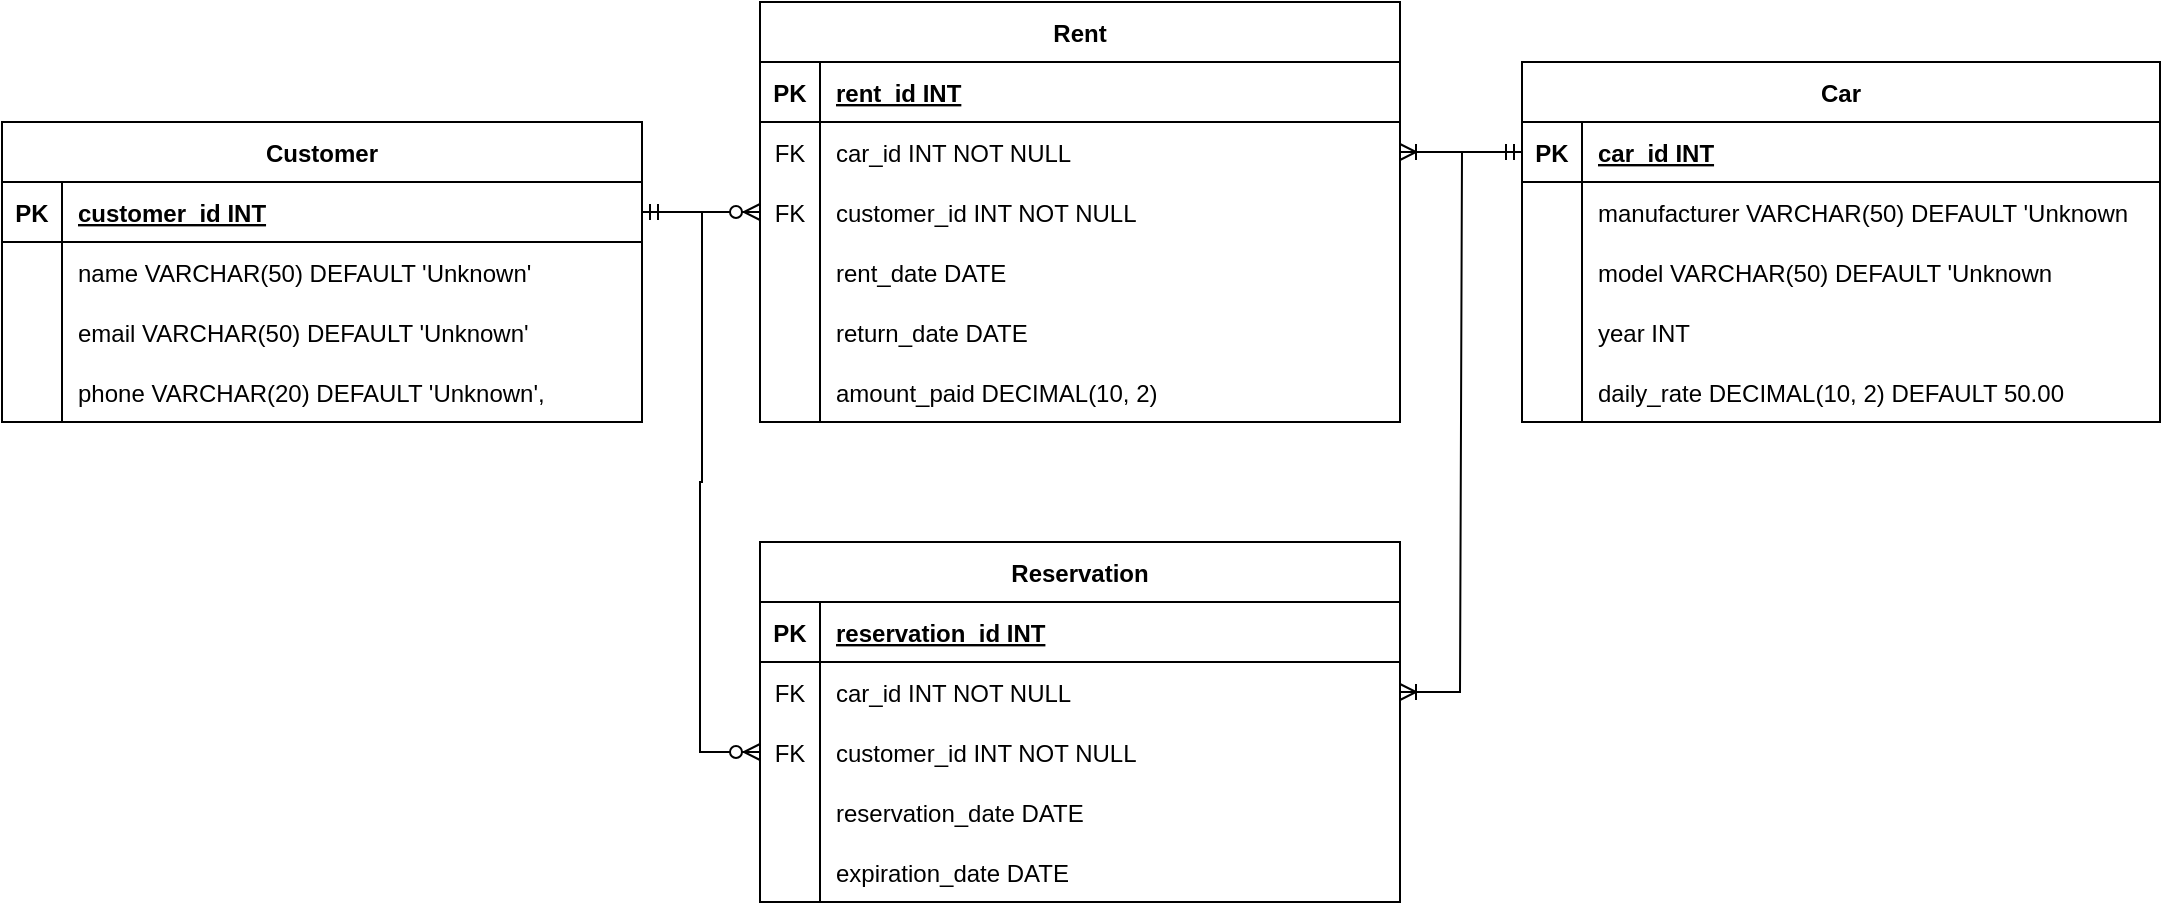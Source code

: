 <mxfile version="21.1.7" type="device">
  <diagram name="Page-1" id="-LS3lSdazOeHsXu57dui">
    <mxGraphModel dx="1526" dy="1920" grid="1" gridSize="10" guides="1" tooltips="1" connect="1" arrows="1" fold="1" page="1" pageScale="1" pageWidth="827" pageHeight="1169" math="0" shadow="0">
      <root>
        <mxCell id="0" />
        <mxCell id="1" parent="0" />
        <mxCell id="I1zlDPkIbcH5DHueRdPg-2" value="Car" style="shape=table;startSize=30;container=1;collapsible=1;childLayout=tableLayout;fixedRows=1;rowLines=0;fontStyle=1;align=center;resizeLast=1;" parent="1" vertex="1">
          <mxGeometry x="71" y="180" width="319" height="180" as="geometry" />
        </mxCell>
        <mxCell id="I1zlDPkIbcH5DHueRdPg-3" value="" style="shape=tableRow;horizontal=0;startSize=0;swimlaneHead=0;swimlaneBody=0;fillColor=none;collapsible=0;dropTarget=0;points=[[0,0.5],[1,0.5]];portConstraint=eastwest;strokeColor=inherit;top=0;left=0;right=0;bottom=1;" parent="I1zlDPkIbcH5DHueRdPg-2" vertex="1">
          <mxGeometry y="30" width="319" height="30" as="geometry" />
        </mxCell>
        <mxCell id="I1zlDPkIbcH5DHueRdPg-4" value="PK" style="shape=partialRectangle;overflow=hidden;connectable=0;fillColor=none;strokeColor=inherit;top=0;left=0;bottom=0;right=0;fontStyle=1;" parent="I1zlDPkIbcH5DHueRdPg-3" vertex="1">
          <mxGeometry width="30" height="30" as="geometry">
            <mxRectangle width="30" height="30" as="alternateBounds" />
          </mxGeometry>
        </mxCell>
        <mxCell id="I1zlDPkIbcH5DHueRdPg-5" value="car_id INT " style="shape=partialRectangle;overflow=hidden;connectable=0;fillColor=none;align=left;strokeColor=inherit;top=0;left=0;bottom=0;right=0;spacingLeft=6;fontStyle=5;" parent="I1zlDPkIbcH5DHueRdPg-3" vertex="1">
          <mxGeometry x="30" width="289" height="30" as="geometry">
            <mxRectangle width="289" height="30" as="alternateBounds" />
          </mxGeometry>
        </mxCell>
        <mxCell id="I1zlDPkIbcH5DHueRdPg-6" value="" style="shape=tableRow;horizontal=0;startSize=0;swimlaneHead=0;swimlaneBody=0;fillColor=none;collapsible=0;dropTarget=0;points=[[0,0.5],[1,0.5]];portConstraint=eastwest;strokeColor=inherit;top=0;left=0;right=0;bottom=0;" parent="I1zlDPkIbcH5DHueRdPg-2" vertex="1">
          <mxGeometry y="60" width="319" height="30" as="geometry" />
        </mxCell>
        <mxCell id="I1zlDPkIbcH5DHueRdPg-7" value="" style="shape=partialRectangle;overflow=hidden;connectable=0;fillColor=none;strokeColor=inherit;top=0;left=0;bottom=0;right=0;" parent="I1zlDPkIbcH5DHueRdPg-6" vertex="1">
          <mxGeometry width="30" height="30" as="geometry">
            <mxRectangle width="30" height="30" as="alternateBounds" />
          </mxGeometry>
        </mxCell>
        <mxCell id="I1zlDPkIbcH5DHueRdPg-8" value="manufacturer VARCHAR(50) DEFAULT &#39;Unknown" style="shape=partialRectangle;overflow=hidden;connectable=0;fillColor=none;align=left;strokeColor=inherit;top=0;left=0;bottom=0;right=0;spacingLeft=6;" parent="I1zlDPkIbcH5DHueRdPg-6" vertex="1">
          <mxGeometry x="30" width="289" height="30" as="geometry">
            <mxRectangle width="289" height="30" as="alternateBounds" />
          </mxGeometry>
        </mxCell>
        <mxCell id="I1zlDPkIbcH5DHueRdPg-9" value="" style="shape=tableRow;horizontal=0;startSize=0;swimlaneHead=0;swimlaneBody=0;fillColor=none;collapsible=0;dropTarget=0;points=[[0,0.5],[1,0.5]];portConstraint=eastwest;strokeColor=inherit;top=0;left=0;right=0;bottom=0;" parent="I1zlDPkIbcH5DHueRdPg-2" vertex="1">
          <mxGeometry y="90" width="319" height="30" as="geometry" />
        </mxCell>
        <mxCell id="I1zlDPkIbcH5DHueRdPg-10" value="" style="shape=partialRectangle;overflow=hidden;connectable=0;fillColor=none;strokeColor=inherit;top=0;left=0;bottom=0;right=0;" parent="I1zlDPkIbcH5DHueRdPg-9" vertex="1">
          <mxGeometry width="30" height="30" as="geometry">
            <mxRectangle width="30" height="30" as="alternateBounds" />
          </mxGeometry>
        </mxCell>
        <mxCell id="I1zlDPkIbcH5DHueRdPg-11" value="model VARCHAR(50) DEFAULT &#39;Unknown" style="shape=partialRectangle;overflow=hidden;connectable=0;fillColor=none;align=left;strokeColor=inherit;top=0;left=0;bottom=0;right=0;spacingLeft=6;" parent="I1zlDPkIbcH5DHueRdPg-9" vertex="1">
          <mxGeometry x="30" width="289" height="30" as="geometry">
            <mxRectangle width="289" height="30" as="alternateBounds" />
          </mxGeometry>
        </mxCell>
        <mxCell id="I1zlDPkIbcH5DHueRdPg-12" value="" style="shape=tableRow;horizontal=0;startSize=0;swimlaneHead=0;swimlaneBody=0;fillColor=none;collapsible=0;dropTarget=0;points=[[0,0.5],[1,0.5]];portConstraint=eastwest;strokeColor=inherit;top=0;left=0;right=0;bottom=0;" parent="I1zlDPkIbcH5DHueRdPg-2" vertex="1">
          <mxGeometry y="120" width="319" height="30" as="geometry" />
        </mxCell>
        <mxCell id="I1zlDPkIbcH5DHueRdPg-13" value="" style="shape=partialRectangle;overflow=hidden;connectable=0;fillColor=none;strokeColor=inherit;top=0;left=0;bottom=0;right=0;" parent="I1zlDPkIbcH5DHueRdPg-12" vertex="1">
          <mxGeometry width="30" height="30" as="geometry">
            <mxRectangle width="30" height="30" as="alternateBounds" />
          </mxGeometry>
        </mxCell>
        <mxCell id="I1zlDPkIbcH5DHueRdPg-14" value="year INT" style="shape=partialRectangle;overflow=hidden;connectable=0;fillColor=none;align=left;strokeColor=inherit;top=0;left=0;bottom=0;right=0;spacingLeft=6;" parent="I1zlDPkIbcH5DHueRdPg-12" vertex="1">
          <mxGeometry x="30" width="289" height="30" as="geometry">
            <mxRectangle width="289" height="30" as="alternateBounds" />
          </mxGeometry>
        </mxCell>
        <mxCell id="I1zlDPkIbcH5DHueRdPg-15" value="" style="shape=tableRow;horizontal=0;startSize=0;swimlaneHead=0;swimlaneBody=0;fillColor=none;collapsible=0;dropTarget=0;points=[[0,0.5],[1,0.5]];portConstraint=eastwest;strokeColor=inherit;top=0;left=0;right=0;bottom=0;" parent="I1zlDPkIbcH5DHueRdPg-2" vertex="1">
          <mxGeometry y="150" width="319" height="30" as="geometry" />
        </mxCell>
        <mxCell id="I1zlDPkIbcH5DHueRdPg-16" value="" style="shape=partialRectangle;overflow=hidden;connectable=0;fillColor=none;strokeColor=inherit;top=0;left=0;bottom=0;right=0;" parent="I1zlDPkIbcH5DHueRdPg-15" vertex="1">
          <mxGeometry width="30" height="30" as="geometry">
            <mxRectangle width="30" height="30" as="alternateBounds" />
          </mxGeometry>
        </mxCell>
        <mxCell id="I1zlDPkIbcH5DHueRdPg-17" value="daily_rate DECIMAL(10, 2) DEFAULT 50.00" style="shape=partialRectangle;overflow=hidden;connectable=0;fillColor=none;align=left;strokeColor=inherit;top=0;left=0;bottom=0;right=0;spacingLeft=6;" parent="I1zlDPkIbcH5DHueRdPg-15" vertex="1">
          <mxGeometry x="30" width="289" height="30" as="geometry">
            <mxRectangle width="289" height="30" as="alternateBounds" />
          </mxGeometry>
        </mxCell>
        <mxCell id="I1zlDPkIbcH5DHueRdPg-18" value="Customer" style="shape=table;startSize=30;container=1;collapsible=1;childLayout=tableLayout;fixedRows=1;rowLines=0;fontStyle=1;align=center;resizeLast=1;" parent="1" vertex="1">
          <mxGeometry x="-689" y="210" width="320" height="150" as="geometry" />
        </mxCell>
        <mxCell id="I1zlDPkIbcH5DHueRdPg-19" value="" style="shape=tableRow;horizontal=0;startSize=0;swimlaneHead=0;swimlaneBody=0;fillColor=none;collapsible=0;dropTarget=0;points=[[0,0.5],[1,0.5]];portConstraint=eastwest;strokeColor=inherit;top=0;left=0;right=0;bottom=1;" parent="I1zlDPkIbcH5DHueRdPg-18" vertex="1">
          <mxGeometry y="30" width="320" height="30" as="geometry" />
        </mxCell>
        <mxCell id="I1zlDPkIbcH5DHueRdPg-20" value="PK" style="shape=partialRectangle;overflow=hidden;connectable=0;fillColor=none;strokeColor=inherit;top=0;left=0;bottom=0;right=0;fontStyle=1;" parent="I1zlDPkIbcH5DHueRdPg-19" vertex="1">
          <mxGeometry width="30" height="30" as="geometry">
            <mxRectangle width="30" height="30" as="alternateBounds" />
          </mxGeometry>
        </mxCell>
        <mxCell id="I1zlDPkIbcH5DHueRdPg-21" value="customer_id INT " style="shape=partialRectangle;overflow=hidden;connectable=0;fillColor=none;align=left;strokeColor=inherit;top=0;left=0;bottom=0;right=0;spacingLeft=6;fontStyle=5;" parent="I1zlDPkIbcH5DHueRdPg-19" vertex="1">
          <mxGeometry x="30" width="290" height="30" as="geometry">
            <mxRectangle width="290" height="30" as="alternateBounds" />
          </mxGeometry>
        </mxCell>
        <mxCell id="I1zlDPkIbcH5DHueRdPg-22" value="" style="shape=tableRow;horizontal=0;startSize=0;swimlaneHead=0;swimlaneBody=0;fillColor=none;collapsible=0;dropTarget=0;points=[[0,0.5],[1,0.5]];portConstraint=eastwest;strokeColor=inherit;top=0;left=0;right=0;bottom=0;" parent="I1zlDPkIbcH5DHueRdPg-18" vertex="1">
          <mxGeometry y="60" width="320" height="30" as="geometry" />
        </mxCell>
        <mxCell id="I1zlDPkIbcH5DHueRdPg-23" value="" style="shape=partialRectangle;overflow=hidden;connectable=0;fillColor=none;strokeColor=inherit;top=0;left=0;bottom=0;right=0;" parent="I1zlDPkIbcH5DHueRdPg-22" vertex="1">
          <mxGeometry width="30" height="30" as="geometry">
            <mxRectangle width="30" height="30" as="alternateBounds" />
          </mxGeometry>
        </mxCell>
        <mxCell id="I1zlDPkIbcH5DHueRdPg-24" value="name VARCHAR(50) DEFAULT &#39;Unknown&#39;" style="shape=partialRectangle;overflow=hidden;connectable=0;fillColor=none;align=left;strokeColor=inherit;top=0;left=0;bottom=0;right=0;spacingLeft=6;" parent="I1zlDPkIbcH5DHueRdPg-22" vertex="1">
          <mxGeometry x="30" width="290" height="30" as="geometry">
            <mxRectangle width="290" height="30" as="alternateBounds" />
          </mxGeometry>
        </mxCell>
        <mxCell id="I1zlDPkIbcH5DHueRdPg-25" value="" style="shape=tableRow;horizontal=0;startSize=0;swimlaneHead=0;swimlaneBody=0;fillColor=none;collapsible=0;dropTarget=0;points=[[0,0.5],[1,0.5]];portConstraint=eastwest;strokeColor=inherit;top=0;left=0;right=0;bottom=0;" parent="I1zlDPkIbcH5DHueRdPg-18" vertex="1">
          <mxGeometry y="90" width="320" height="30" as="geometry" />
        </mxCell>
        <mxCell id="I1zlDPkIbcH5DHueRdPg-26" value="" style="shape=partialRectangle;overflow=hidden;connectable=0;fillColor=none;strokeColor=inherit;top=0;left=0;bottom=0;right=0;" parent="I1zlDPkIbcH5DHueRdPg-25" vertex="1">
          <mxGeometry width="30" height="30" as="geometry">
            <mxRectangle width="30" height="30" as="alternateBounds" />
          </mxGeometry>
        </mxCell>
        <mxCell id="I1zlDPkIbcH5DHueRdPg-27" value="email VARCHAR(50) DEFAULT &#39;Unknown&#39;" style="shape=partialRectangle;overflow=hidden;connectable=0;fillColor=none;align=left;strokeColor=inherit;top=0;left=0;bottom=0;right=0;spacingLeft=6;" parent="I1zlDPkIbcH5DHueRdPg-25" vertex="1">
          <mxGeometry x="30" width="290" height="30" as="geometry">
            <mxRectangle width="290" height="30" as="alternateBounds" />
          </mxGeometry>
        </mxCell>
        <mxCell id="I1zlDPkIbcH5DHueRdPg-28" value="" style="shape=tableRow;horizontal=0;startSize=0;swimlaneHead=0;swimlaneBody=0;fillColor=none;collapsible=0;dropTarget=0;points=[[0,0.5],[1,0.5]];portConstraint=eastwest;strokeColor=inherit;top=0;left=0;right=0;bottom=0;" parent="I1zlDPkIbcH5DHueRdPg-18" vertex="1">
          <mxGeometry y="120" width="320" height="30" as="geometry" />
        </mxCell>
        <mxCell id="I1zlDPkIbcH5DHueRdPg-29" value="" style="shape=partialRectangle;overflow=hidden;connectable=0;fillColor=none;strokeColor=inherit;top=0;left=0;bottom=0;right=0;" parent="I1zlDPkIbcH5DHueRdPg-28" vertex="1">
          <mxGeometry width="30" height="30" as="geometry">
            <mxRectangle width="30" height="30" as="alternateBounds" />
          </mxGeometry>
        </mxCell>
        <mxCell id="I1zlDPkIbcH5DHueRdPg-30" value="phone VARCHAR(20) DEFAULT &#39;Unknown&#39;," style="shape=partialRectangle;overflow=hidden;connectable=0;fillColor=none;align=left;strokeColor=inherit;top=0;left=0;bottom=0;right=0;spacingLeft=6;" parent="I1zlDPkIbcH5DHueRdPg-28" vertex="1">
          <mxGeometry x="30" width="290" height="30" as="geometry">
            <mxRectangle width="290" height="30" as="alternateBounds" />
          </mxGeometry>
        </mxCell>
        <mxCell id="I1zlDPkIbcH5DHueRdPg-85" value="" style="edgeStyle=entityRelationEdgeStyle;fontSize=12;html=1;endArrow=ERzeroToMany;startArrow=ERmandOne;rounded=0;entryX=0;entryY=0.5;entryDx=0;entryDy=0;exitX=1;exitY=0.5;exitDx=0;exitDy=0;" parent="1" source="I1zlDPkIbcH5DHueRdPg-19" target="I1zlDPkIbcH5DHueRdPg-93" edge="1">
          <mxGeometry width="100" height="100" relative="1" as="geometry">
            <mxPoint x="-450" y="300" as="sourcePoint" />
            <mxPoint x="-280" y="295" as="targetPoint" />
          </mxGeometry>
        </mxCell>
        <mxCell id="I1zlDPkIbcH5DHueRdPg-86" value="Rent" style="shape=table;startSize=30;container=1;collapsible=1;childLayout=tableLayout;fixedRows=1;rowLines=0;fontStyle=1;align=center;resizeLast=1;" parent="1" vertex="1">
          <mxGeometry x="-310" y="150" width="320" height="210" as="geometry" />
        </mxCell>
        <mxCell id="I1zlDPkIbcH5DHueRdPg-87" value="" style="shape=tableRow;horizontal=0;startSize=0;swimlaneHead=0;swimlaneBody=0;fillColor=none;collapsible=0;dropTarget=0;points=[[0,0.5],[1,0.5]];portConstraint=eastwest;strokeColor=inherit;top=0;left=0;right=0;bottom=1;" parent="I1zlDPkIbcH5DHueRdPg-86" vertex="1">
          <mxGeometry y="30" width="320" height="30" as="geometry" />
        </mxCell>
        <mxCell id="I1zlDPkIbcH5DHueRdPg-88" value="PK" style="shape=partialRectangle;overflow=hidden;connectable=0;fillColor=none;strokeColor=inherit;top=0;left=0;bottom=0;right=0;fontStyle=1;" parent="I1zlDPkIbcH5DHueRdPg-87" vertex="1">
          <mxGeometry width="30" height="30" as="geometry">
            <mxRectangle width="30" height="30" as="alternateBounds" />
          </mxGeometry>
        </mxCell>
        <mxCell id="I1zlDPkIbcH5DHueRdPg-89" value="rent_id INT " style="shape=partialRectangle;overflow=hidden;connectable=0;fillColor=none;align=left;strokeColor=inherit;top=0;left=0;bottom=0;right=0;spacingLeft=6;fontStyle=5;" parent="I1zlDPkIbcH5DHueRdPg-87" vertex="1">
          <mxGeometry x="30" width="290" height="30" as="geometry">
            <mxRectangle width="290" height="30" as="alternateBounds" />
          </mxGeometry>
        </mxCell>
        <mxCell id="I1zlDPkIbcH5DHueRdPg-90" value="" style="shape=tableRow;horizontal=0;startSize=0;swimlaneHead=0;swimlaneBody=0;fillColor=none;collapsible=0;dropTarget=0;points=[[0,0.5],[1,0.5]];portConstraint=eastwest;strokeColor=inherit;top=0;left=0;right=0;bottom=0;" parent="I1zlDPkIbcH5DHueRdPg-86" vertex="1">
          <mxGeometry y="60" width="320" height="30" as="geometry" />
        </mxCell>
        <mxCell id="I1zlDPkIbcH5DHueRdPg-91" value="FK" style="shape=partialRectangle;overflow=hidden;connectable=0;fillColor=none;strokeColor=inherit;top=0;left=0;bottom=0;right=0;" parent="I1zlDPkIbcH5DHueRdPg-90" vertex="1">
          <mxGeometry width="30" height="30" as="geometry">
            <mxRectangle width="30" height="30" as="alternateBounds" />
          </mxGeometry>
        </mxCell>
        <mxCell id="I1zlDPkIbcH5DHueRdPg-92" value="car_id INT NOT NULL" style="shape=partialRectangle;overflow=hidden;connectable=0;fillColor=none;align=left;strokeColor=inherit;top=0;left=0;bottom=0;right=0;spacingLeft=6;" parent="I1zlDPkIbcH5DHueRdPg-90" vertex="1">
          <mxGeometry x="30" width="290" height="30" as="geometry">
            <mxRectangle width="290" height="30" as="alternateBounds" />
          </mxGeometry>
        </mxCell>
        <mxCell id="I1zlDPkIbcH5DHueRdPg-93" value="" style="shape=tableRow;horizontal=0;startSize=0;swimlaneHead=0;swimlaneBody=0;fillColor=none;collapsible=0;dropTarget=0;points=[[0,0.5],[1,0.5]];portConstraint=eastwest;strokeColor=inherit;top=0;left=0;right=0;bottom=0;" parent="I1zlDPkIbcH5DHueRdPg-86" vertex="1">
          <mxGeometry y="90" width="320" height="30" as="geometry" />
        </mxCell>
        <mxCell id="I1zlDPkIbcH5DHueRdPg-94" value="FK" style="shape=partialRectangle;overflow=hidden;connectable=0;fillColor=none;strokeColor=inherit;top=0;left=0;bottom=0;right=0;" parent="I1zlDPkIbcH5DHueRdPg-93" vertex="1">
          <mxGeometry width="30" height="30" as="geometry">
            <mxRectangle width="30" height="30" as="alternateBounds" />
          </mxGeometry>
        </mxCell>
        <mxCell id="I1zlDPkIbcH5DHueRdPg-95" value="customer_id INT NOT NULL" style="shape=partialRectangle;overflow=hidden;connectable=0;fillColor=none;align=left;strokeColor=inherit;top=0;left=0;bottom=0;right=0;spacingLeft=6;" parent="I1zlDPkIbcH5DHueRdPg-93" vertex="1">
          <mxGeometry x="30" width="290" height="30" as="geometry">
            <mxRectangle width="290" height="30" as="alternateBounds" />
          </mxGeometry>
        </mxCell>
        <mxCell id="I1zlDPkIbcH5DHueRdPg-96" value="" style="shape=tableRow;horizontal=0;startSize=0;swimlaneHead=0;swimlaneBody=0;fillColor=none;collapsible=0;dropTarget=0;points=[[0,0.5],[1,0.5]];portConstraint=eastwest;strokeColor=inherit;top=0;left=0;right=0;bottom=0;" parent="I1zlDPkIbcH5DHueRdPg-86" vertex="1">
          <mxGeometry y="120" width="320" height="30" as="geometry" />
        </mxCell>
        <mxCell id="I1zlDPkIbcH5DHueRdPg-97" value="" style="shape=partialRectangle;overflow=hidden;connectable=0;fillColor=none;strokeColor=inherit;top=0;left=0;bottom=0;right=0;" parent="I1zlDPkIbcH5DHueRdPg-96" vertex="1">
          <mxGeometry width="30" height="30" as="geometry">
            <mxRectangle width="30" height="30" as="alternateBounds" />
          </mxGeometry>
        </mxCell>
        <mxCell id="I1zlDPkIbcH5DHueRdPg-98" value="rent_date DATE" style="shape=partialRectangle;overflow=hidden;connectable=0;fillColor=none;align=left;strokeColor=inherit;top=0;left=0;bottom=0;right=0;spacingLeft=6;" parent="I1zlDPkIbcH5DHueRdPg-96" vertex="1">
          <mxGeometry x="30" width="290" height="30" as="geometry">
            <mxRectangle width="290" height="30" as="alternateBounds" />
          </mxGeometry>
        </mxCell>
        <mxCell id="I1zlDPkIbcH5DHueRdPg-99" value="" style="shape=tableRow;horizontal=0;startSize=0;swimlaneHead=0;swimlaneBody=0;fillColor=none;collapsible=0;dropTarget=0;points=[[0,0.5],[1,0.5]];portConstraint=eastwest;strokeColor=inherit;top=0;left=0;right=0;bottom=0;" parent="I1zlDPkIbcH5DHueRdPg-86" vertex="1">
          <mxGeometry y="150" width="320" height="30" as="geometry" />
        </mxCell>
        <mxCell id="I1zlDPkIbcH5DHueRdPg-100" value="" style="shape=partialRectangle;overflow=hidden;connectable=0;fillColor=none;strokeColor=inherit;top=0;left=0;bottom=0;right=0;" parent="I1zlDPkIbcH5DHueRdPg-99" vertex="1">
          <mxGeometry width="30" height="30" as="geometry">
            <mxRectangle width="30" height="30" as="alternateBounds" />
          </mxGeometry>
        </mxCell>
        <mxCell id="I1zlDPkIbcH5DHueRdPg-101" value="return_date DATE" style="shape=partialRectangle;overflow=hidden;connectable=0;fillColor=none;align=left;strokeColor=inherit;top=0;left=0;bottom=0;right=0;spacingLeft=6;" parent="I1zlDPkIbcH5DHueRdPg-99" vertex="1">
          <mxGeometry x="30" width="290" height="30" as="geometry">
            <mxRectangle width="290" height="30" as="alternateBounds" />
          </mxGeometry>
        </mxCell>
        <mxCell id="I1zlDPkIbcH5DHueRdPg-102" value="" style="shape=tableRow;horizontal=0;startSize=0;swimlaneHead=0;swimlaneBody=0;fillColor=none;collapsible=0;dropTarget=0;points=[[0,0.5],[1,0.5]];portConstraint=eastwest;strokeColor=inherit;top=0;left=0;right=0;bottom=0;" parent="I1zlDPkIbcH5DHueRdPg-86" vertex="1">
          <mxGeometry y="180" width="320" height="30" as="geometry" />
        </mxCell>
        <mxCell id="I1zlDPkIbcH5DHueRdPg-103" value="" style="shape=partialRectangle;overflow=hidden;connectable=0;fillColor=none;strokeColor=inherit;top=0;left=0;bottom=0;right=0;" parent="I1zlDPkIbcH5DHueRdPg-102" vertex="1">
          <mxGeometry width="30" height="30" as="geometry">
            <mxRectangle width="30" height="30" as="alternateBounds" />
          </mxGeometry>
        </mxCell>
        <mxCell id="I1zlDPkIbcH5DHueRdPg-104" value="amount_paid DECIMAL(10, 2)" style="shape=partialRectangle;overflow=hidden;connectable=0;fillColor=none;align=left;strokeColor=inherit;top=0;left=0;bottom=0;right=0;spacingLeft=6;" parent="I1zlDPkIbcH5DHueRdPg-102" vertex="1">
          <mxGeometry x="30" width="290" height="30" as="geometry">
            <mxRectangle width="290" height="30" as="alternateBounds" />
          </mxGeometry>
        </mxCell>
        <mxCell id="I1zlDPkIbcH5DHueRdPg-109" value="" style="edgeStyle=entityRelationEdgeStyle;fontSize=12;html=1;endArrow=ERoneToMany;startArrow=ERmandOne;rounded=0;exitX=0;exitY=0.5;exitDx=0;exitDy=0;entryX=1;entryY=0.5;entryDx=0;entryDy=0;" parent="1" source="I1zlDPkIbcH5DHueRdPg-3" target="I1zlDPkIbcH5DHueRdPg-90" edge="1">
          <mxGeometry width="100" height="100" relative="1" as="geometry">
            <mxPoint x="-390" y="330" as="sourcePoint" />
            <mxPoint x="-330" y="230" as="targetPoint" />
          </mxGeometry>
        </mxCell>
        <mxCell id="ikPF2jFiIXhJxYarMHXp-12" value="Reservation" style="shape=table;startSize=30;container=1;collapsible=1;childLayout=tableLayout;fixedRows=1;rowLines=0;fontStyle=1;align=center;resizeLast=1;" parent="1" vertex="1">
          <mxGeometry x="-310" y="420" width="320" height="180" as="geometry" />
        </mxCell>
        <mxCell id="ikPF2jFiIXhJxYarMHXp-13" value="" style="shape=tableRow;horizontal=0;startSize=0;swimlaneHead=0;swimlaneBody=0;fillColor=none;collapsible=0;dropTarget=0;points=[[0,0.5],[1,0.5]];portConstraint=eastwest;strokeColor=inherit;top=0;left=0;right=0;bottom=1;" parent="ikPF2jFiIXhJxYarMHXp-12" vertex="1">
          <mxGeometry y="30" width="320" height="30" as="geometry" />
        </mxCell>
        <mxCell id="ikPF2jFiIXhJxYarMHXp-14" value="PK" style="shape=partialRectangle;overflow=hidden;connectable=0;fillColor=none;strokeColor=inherit;top=0;left=0;bottom=0;right=0;fontStyle=1;" parent="ikPF2jFiIXhJxYarMHXp-13" vertex="1">
          <mxGeometry width="30" height="30" as="geometry">
            <mxRectangle width="30" height="30" as="alternateBounds" />
          </mxGeometry>
        </mxCell>
        <mxCell id="ikPF2jFiIXhJxYarMHXp-15" value="reservation_id INT " style="shape=partialRectangle;overflow=hidden;connectable=0;fillColor=none;align=left;strokeColor=inherit;top=0;left=0;bottom=0;right=0;spacingLeft=6;fontStyle=5;" parent="ikPF2jFiIXhJxYarMHXp-13" vertex="1">
          <mxGeometry x="30" width="290" height="30" as="geometry">
            <mxRectangle width="290" height="30" as="alternateBounds" />
          </mxGeometry>
        </mxCell>
        <mxCell id="ikPF2jFiIXhJxYarMHXp-16" value="" style="shape=tableRow;horizontal=0;startSize=0;swimlaneHead=0;swimlaneBody=0;fillColor=none;collapsible=0;dropTarget=0;points=[[0,0.5],[1,0.5]];portConstraint=eastwest;strokeColor=inherit;top=0;left=0;right=0;bottom=0;" parent="ikPF2jFiIXhJxYarMHXp-12" vertex="1">
          <mxGeometry y="60" width="320" height="30" as="geometry" />
        </mxCell>
        <mxCell id="ikPF2jFiIXhJxYarMHXp-17" value="FK" style="shape=partialRectangle;overflow=hidden;connectable=0;fillColor=none;strokeColor=inherit;top=0;left=0;bottom=0;right=0;" parent="ikPF2jFiIXhJxYarMHXp-16" vertex="1">
          <mxGeometry width="30" height="30" as="geometry">
            <mxRectangle width="30" height="30" as="alternateBounds" />
          </mxGeometry>
        </mxCell>
        <mxCell id="ikPF2jFiIXhJxYarMHXp-18" value="car_id INT NOT NULL" style="shape=partialRectangle;overflow=hidden;connectable=0;fillColor=none;align=left;strokeColor=inherit;top=0;left=0;bottom=0;right=0;spacingLeft=6;" parent="ikPF2jFiIXhJxYarMHXp-16" vertex="1">
          <mxGeometry x="30" width="290" height="30" as="geometry">
            <mxRectangle width="290" height="30" as="alternateBounds" />
          </mxGeometry>
        </mxCell>
        <mxCell id="ikPF2jFiIXhJxYarMHXp-19" value="" style="shape=tableRow;horizontal=0;startSize=0;swimlaneHead=0;swimlaneBody=0;fillColor=none;collapsible=0;dropTarget=0;points=[[0,0.5],[1,0.5]];portConstraint=eastwest;strokeColor=inherit;top=0;left=0;right=0;bottom=0;" parent="ikPF2jFiIXhJxYarMHXp-12" vertex="1">
          <mxGeometry y="90" width="320" height="30" as="geometry" />
        </mxCell>
        <mxCell id="ikPF2jFiIXhJxYarMHXp-20" value="FK" style="shape=partialRectangle;overflow=hidden;connectable=0;fillColor=none;strokeColor=inherit;top=0;left=0;bottom=0;right=0;" parent="ikPF2jFiIXhJxYarMHXp-19" vertex="1">
          <mxGeometry width="30" height="30" as="geometry">
            <mxRectangle width="30" height="30" as="alternateBounds" />
          </mxGeometry>
        </mxCell>
        <mxCell id="ikPF2jFiIXhJxYarMHXp-21" value="customer_id INT NOT NULL" style="shape=partialRectangle;overflow=hidden;connectable=0;fillColor=none;align=left;strokeColor=inherit;top=0;left=0;bottom=0;right=0;spacingLeft=6;" parent="ikPF2jFiIXhJxYarMHXp-19" vertex="1">
          <mxGeometry x="30" width="290" height="30" as="geometry">
            <mxRectangle width="290" height="30" as="alternateBounds" />
          </mxGeometry>
        </mxCell>
        <mxCell id="ikPF2jFiIXhJxYarMHXp-22" value="" style="shape=tableRow;horizontal=0;startSize=0;swimlaneHead=0;swimlaneBody=0;fillColor=none;collapsible=0;dropTarget=0;points=[[0,0.5],[1,0.5]];portConstraint=eastwest;strokeColor=inherit;top=0;left=0;right=0;bottom=0;" parent="ikPF2jFiIXhJxYarMHXp-12" vertex="1">
          <mxGeometry y="120" width="320" height="30" as="geometry" />
        </mxCell>
        <mxCell id="ikPF2jFiIXhJxYarMHXp-23" value="" style="shape=partialRectangle;overflow=hidden;connectable=0;fillColor=none;strokeColor=inherit;top=0;left=0;bottom=0;right=0;" parent="ikPF2jFiIXhJxYarMHXp-22" vertex="1">
          <mxGeometry width="30" height="30" as="geometry">
            <mxRectangle width="30" height="30" as="alternateBounds" />
          </mxGeometry>
        </mxCell>
        <mxCell id="ikPF2jFiIXhJxYarMHXp-24" value="reservation_date DATE" style="shape=partialRectangle;overflow=hidden;connectable=0;fillColor=none;align=left;strokeColor=inherit;top=0;left=0;bottom=0;right=0;spacingLeft=6;" parent="ikPF2jFiIXhJxYarMHXp-22" vertex="1">
          <mxGeometry x="30" width="290" height="30" as="geometry">
            <mxRectangle width="290" height="30" as="alternateBounds" />
          </mxGeometry>
        </mxCell>
        <mxCell id="ikPF2jFiIXhJxYarMHXp-25" value="" style="shape=tableRow;horizontal=0;startSize=0;swimlaneHead=0;swimlaneBody=0;fillColor=none;collapsible=0;dropTarget=0;points=[[0,0.5],[1,0.5]];portConstraint=eastwest;strokeColor=inherit;top=0;left=0;right=0;bottom=0;" parent="ikPF2jFiIXhJxYarMHXp-12" vertex="1">
          <mxGeometry y="150" width="320" height="30" as="geometry" />
        </mxCell>
        <mxCell id="ikPF2jFiIXhJxYarMHXp-26" value="" style="shape=partialRectangle;overflow=hidden;connectable=0;fillColor=none;strokeColor=inherit;top=0;left=0;bottom=0;right=0;" parent="ikPF2jFiIXhJxYarMHXp-25" vertex="1">
          <mxGeometry width="30" height="30" as="geometry">
            <mxRectangle width="30" height="30" as="alternateBounds" />
          </mxGeometry>
        </mxCell>
        <mxCell id="ikPF2jFiIXhJxYarMHXp-27" value="expiration_date DATE" style="shape=partialRectangle;overflow=hidden;connectable=0;fillColor=none;align=left;strokeColor=inherit;top=0;left=0;bottom=0;right=0;spacingLeft=6;" parent="ikPF2jFiIXhJxYarMHXp-25" vertex="1">
          <mxGeometry x="30" width="290" height="30" as="geometry">
            <mxRectangle width="290" height="30" as="alternateBounds" />
          </mxGeometry>
        </mxCell>
        <mxCell id="ikPF2jFiIXhJxYarMHXp-28" value="" style="edgeStyle=entityRelationEdgeStyle;fontSize=12;html=1;endArrow=ERzeroToMany;startArrow=ERmandOne;rounded=0;exitX=1;exitY=0.5;exitDx=0;exitDy=0;" parent="1" source="I1zlDPkIbcH5DHueRdPg-19" target="ikPF2jFiIXhJxYarMHXp-19" edge="1">
          <mxGeometry width="100" height="100" relative="1" as="geometry">
            <mxPoint x="-410" y="530" as="sourcePoint" />
            <mxPoint x="-330" y="530" as="targetPoint" />
          </mxGeometry>
        </mxCell>
        <mxCell id="ikPF2jFiIXhJxYarMHXp-29" value="" style="edgeStyle=entityRelationEdgeStyle;fontSize=12;html=1;endArrow=ERoneToMany;startArrow=ERmandOne;rounded=0;exitX=0;exitY=0.5;exitDx=0;exitDy=0;entryX=1;entryY=0.5;entryDx=0;entryDy=0;" parent="1" source="I1zlDPkIbcH5DHueRdPg-3" target="ikPF2jFiIXhJxYarMHXp-16" edge="1">
          <mxGeometry width="100" height="100" relative="1" as="geometry">
            <mxPoint x="140" y="490" as="sourcePoint" />
            <mxPoint x="60" y="490" as="targetPoint" />
          </mxGeometry>
        </mxCell>
      </root>
    </mxGraphModel>
  </diagram>
</mxfile>
